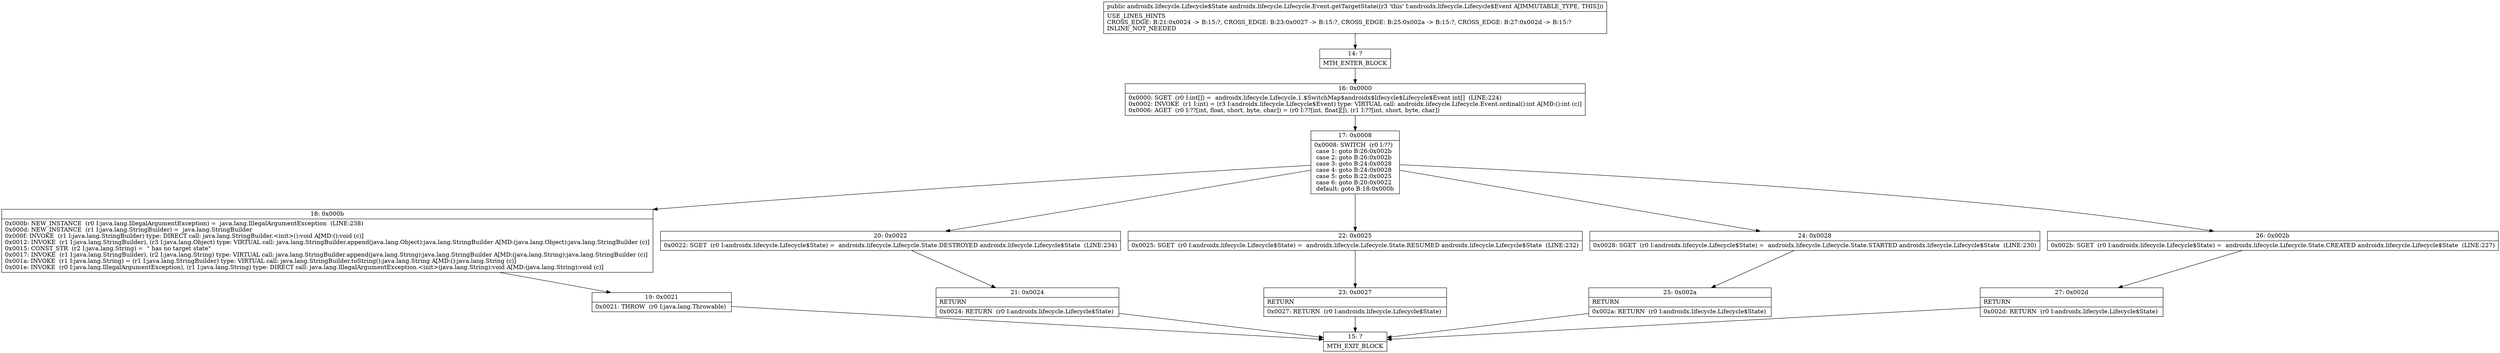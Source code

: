digraph "CFG forandroidx.lifecycle.Lifecycle.Event.getTargetState()Landroidx\/lifecycle\/Lifecycle$State;" {
Node_14 [shape=record,label="{14\:\ ?|MTH_ENTER_BLOCK\l}"];
Node_16 [shape=record,label="{16\:\ 0x0000|0x0000: SGET  (r0 I:int[]) =  androidx.lifecycle.Lifecycle.1.$SwitchMap$androidx$lifecycle$Lifecycle$Event int[]  (LINE:224)\l0x0002: INVOKE  (r1 I:int) = (r3 I:androidx.lifecycle.Lifecycle$Event) type: VIRTUAL call: androidx.lifecycle.Lifecycle.Event.ordinal():int A[MD:():int (c)]\l0x0006: AGET  (r0 I:??[int, float, short, byte, char]) = (r0 I:??[int, float][]), (r1 I:??[int, short, byte, char]) \l}"];
Node_17 [shape=record,label="{17\:\ 0x0008|0x0008: SWITCH  (r0 I:??)\l case 1: goto B:26:0x002b\l case 2: goto B:26:0x002b\l case 3: goto B:24:0x0028\l case 4: goto B:24:0x0028\l case 5: goto B:22:0x0025\l case 6: goto B:20:0x0022\l default: goto B:18:0x000b \l}"];
Node_18 [shape=record,label="{18\:\ 0x000b|0x000b: NEW_INSTANCE  (r0 I:java.lang.IllegalArgumentException) =  java.lang.IllegalArgumentException  (LINE:238)\l0x000d: NEW_INSTANCE  (r1 I:java.lang.StringBuilder) =  java.lang.StringBuilder \l0x000f: INVOKE  (r1 I:java.lang.StringBuilder) type: DIRECT call: java.lang.StringBuilder.\<init\>():void A[MD:():void (c)]\l0x0012: INVOKE  (r1 I:java.lang.StringBuilder), (r3 I:java.lang.Object) type: VIRTUAL call: java.lang.StringBuilder.append(java.lang.Object):java.lang.StringBuilder A[MD:(java.lang.Object):java.lang.StringBuilder (c)]\l0x0015: CONST_STR  (r2 I:java.lang.String) =  \" has no target state\" \l0x0017: INVOKE  (r1 I:java.lang.StringBuilder), (r2 I:java.lang.String) type: VIRTUAL call: java.lang.StringBuilder.append(java.lang.String):java.lang.StringBuilder A[MD:(java.lang.String):java.lang.StringBuilder (c)]\l0x001a: INVOKE  (r1 I:java.lang.String) = (r1 I:java.lang.StringBuilder) type: VIRTUAL call: java.lang.StringBuilder.toString():java.lang.String A[MD:():java.lang.String (c)]\l0x001e: INVOKE  (r0 I:java.lang.IllegalArgumentException), (r1 I:java.lang.String) type: DIRECT call: java.lang.IllegalArgumentException.\<init\>(java.lang.String):void A[MD:(java.lang.String):void (c)]\l}"];
Node_19 [shape=record,label="{19\:\ 0x0021|0x0021: THROW  (r0 I:java.lang.Throwable) \l}"];
Node_15 [shape=record,label="{15\:\ ?|MTH_EXIT_BLOCK\l}"];
Node_20 [shape=record,label="{20\:\ 0x0022|0x0022: SGET  (r0 I:androidx.lifecycle.Lifecycle$State) =  androidx.lifecycle.Lifecycle.State.DESTROYED androidx.lifecycle.Lifecycle$State  (LINE:234)\l}"];
Node_21 [shape=record,label="{21\:\ 0x0024|RETURN\l|0x0024: RETURN  (r0 I:androidx.lifecycle.Lifecycle$State) \l}"];
Node_22 [shape=record,label="{22\:\ 0x0025|0x0025: SGET  (r0 I:androidx.lifecycle.Lifecycle$State) =  androidx.lifecycle.Lifecycle.State.RESUMED androidx.lifecycle.Lifecycle$State  (LINE:232)\l}"];
Node_23 [shape=record,label="{23\:\ 0x0027|RETURN\l|0x0027: RETURN  (r0 I:androidx.lifecycle.Lifecycle$State) \l}"];
Node_24 [shape=record,label="{24\:\ 0x0028|0x0028: SGET  (r0 I:androidx.lifecycle.Lifecycle$State) =  androidx.lifecycle.Lifecycle.State.STARTED androidx.lifecycle.Lifecycle$State  (LINE:230)\l}"];
Node_25 [shape=record,label="{25\:\ 0x002a|RETURN\l|0x002a: RETURN  (r0 I:androidx.lifecycle.Lifecycle$State) \l}"];
Node_26 [shape=record,label="{26\:\ 0x002b|0x002b: SGET  (r0 I:androidx.lifecycle.Lifecycle$State) =  androidx.lifecycle.Lifecycle.State.CREATED androidx.lifecycle.Lifecycle$State  (LINE:227)\l}"];
Node_27 [shape=record,label="{27\:\ 0x002d|RETURN\l|0x002d: RETURN  (r0 I:androidx.lifecycle.Lifecycle$State) \l}"];
MethodNode[shape=record,label="{public androidx.lifecycle.Lifecycle$State androidx.lifecycle.Lifecycle.Event.getTargetState((r3 'this' I:androidx.lifecycle.Lifecycle$Event A[IMMUTABLE_TYPE, THIS]))  | USE_LINES_HINTS\lCROSS_EDGE: B:21:0x0024 \-\> B:15:?, CROSS_EDGE: B:23:0x0027 \-\> B:15:?, CROSS_EDGE: B:25:0x002a \-\> B:15:?, CROSS_EDGE: B:27:0x002d \-\> B:15:?\lINLINE_NOT_NEEDED\l}"];
MethodNode -> Node_14;Node_14 -> Node_16;
Node_16 -> Node_17;
Node_17 -> Node_18;
Node_17 -> Node_20;
Node_17 -> Node_22;
Node_17 -> Node_24;
Node_17 -> Node_26;
Node_18 -> Node_19;
Node_19 -> Node_15;
Node_20 -> Node_21;
Node_21 -> Node_15;
Node_22 -> Node_23;
Node_23 -> Node_15;
Node_24 -> Node_25;
Node_25 -> Node_15;
Node_26 -> Node_27;
Node_27 -> Node_15;
}

